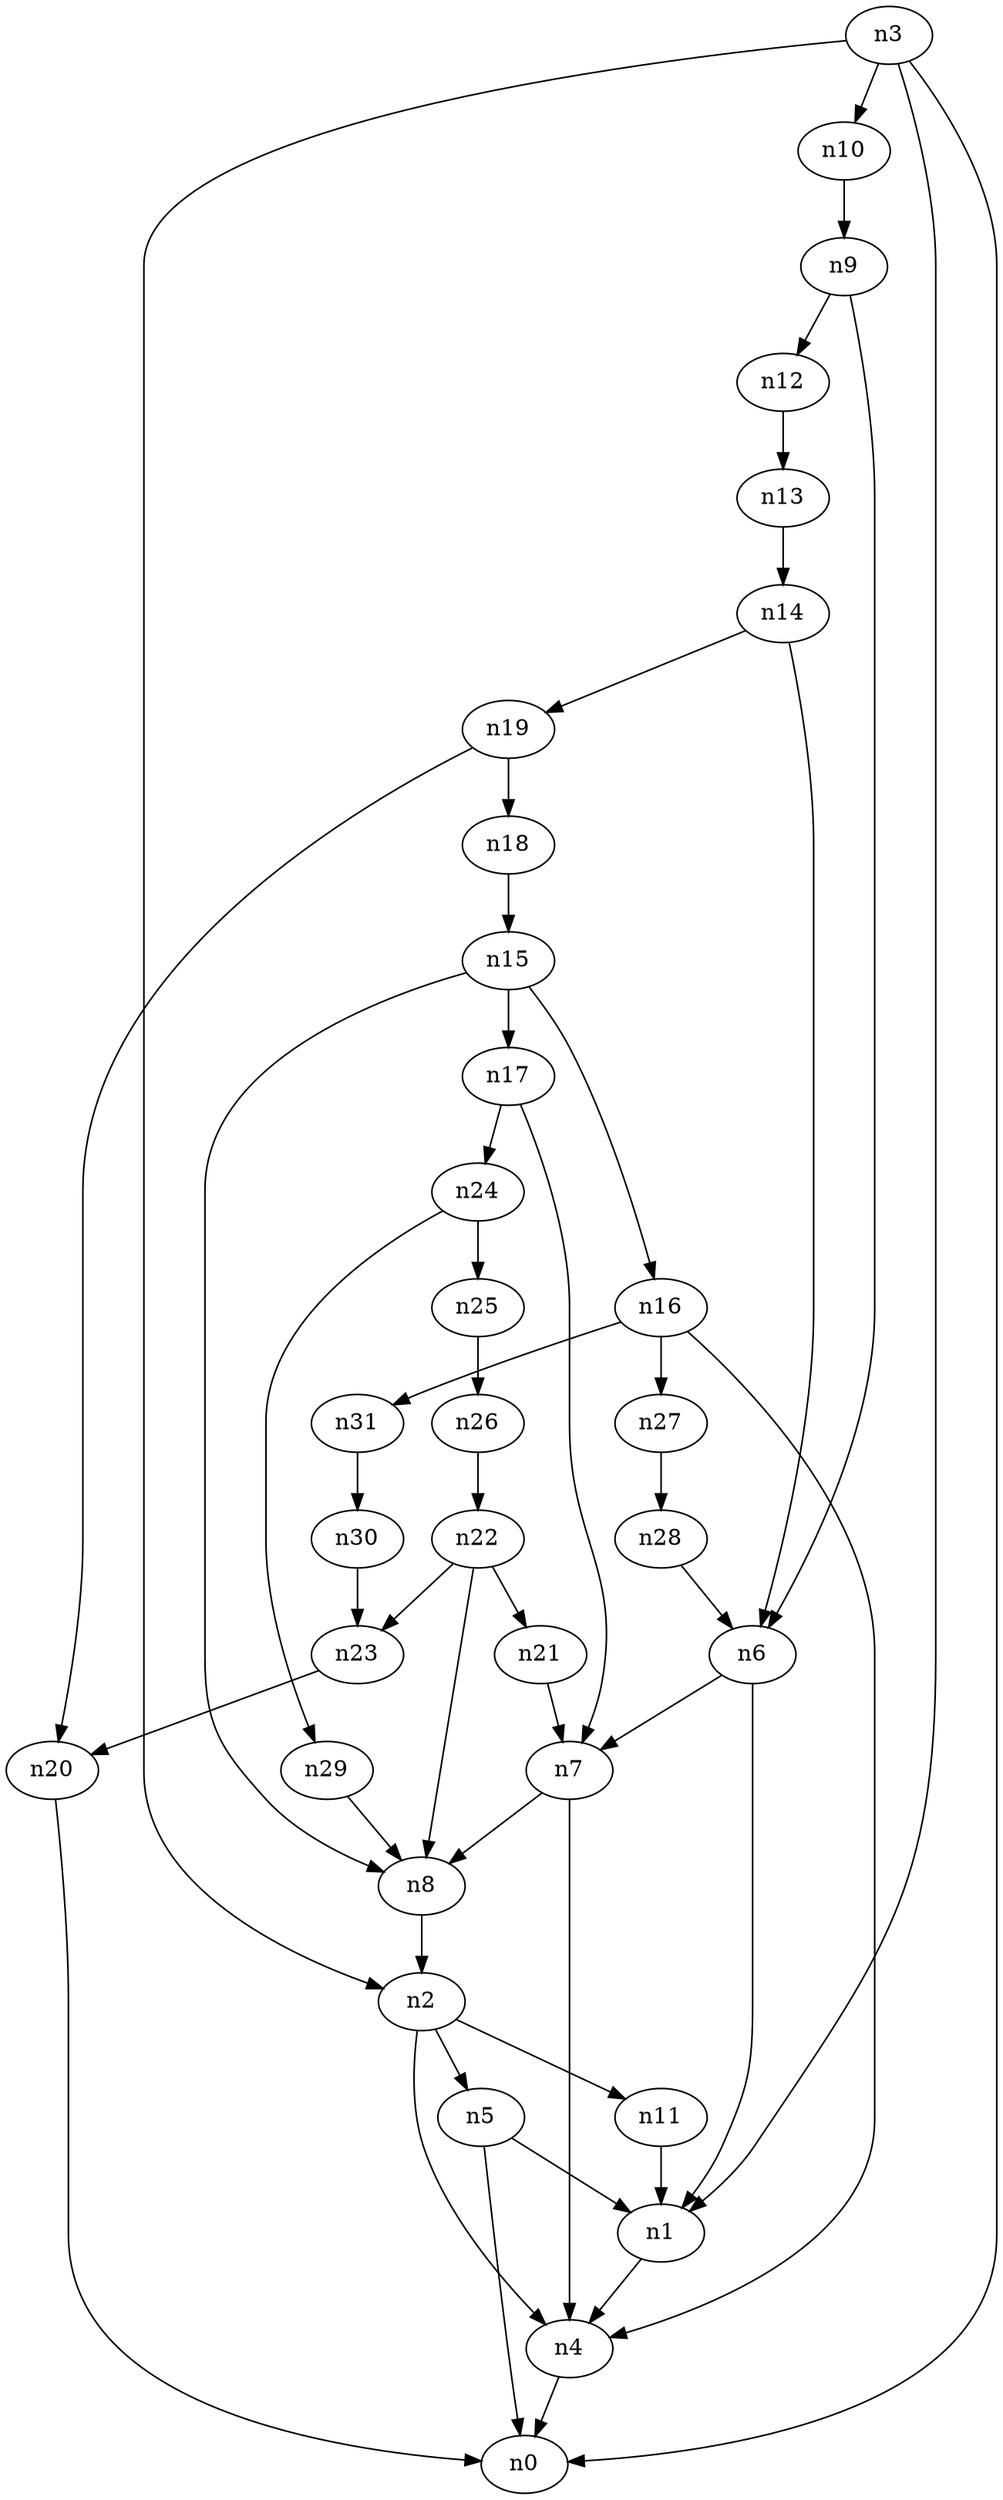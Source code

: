 digraph G {
	n1 -> n4	 [_graphml_id=e4];
	n2 -> n4	 [_graphml_id=e7];
	n2 -> n5	 [_graphml_id=e8];
	n2 -> n11	 [_graphml_id=e16];
	n3 -> n0	 [_graphml_id=e0];
	n3 -> n1	 [_graphml_id=e3];
	n3 -> n2	 [_graphml_id=e6];
	n3 -> n10	 [_graphml_id=e15];
	n4 -> n0	 [_graphml_id=e1];
	n5 -> n0	 [_graphml_id=e2];
	n5 -> n1	 [_graphml_id=e5];
	n6 -> n1	 [_graphml_id=e9];
	n6 -> n7	 [_graphml_id=e10];
	n7 -> n4	 [_graphml_id=e27];
	n7 -> n8	 [_graphml_id=e11];
	n8 -> n2	 [_graphml_id=e12];
	n9 -> n6	 [_graphml_id=e13];
	n9 -> n12	 [_graphml_id=e18];
	n10 -> n9	 [_graphml_id=e14];
	n11 -> n1	 [_graphml_id=e17];
	n12 -> n13	 [_graphml_id=e19];
	n13 -> n14	 [_graphml_id=e20];
	n14 -> n6	 [_graphml_id=e21];
	n14 -> n19	 [_graphml_id=e46];
	n15 -> n8	 [_graphml_id=e22];
	n15 -> n16	 [_graphml_id=e23];
	n15 -> n17	 [_graphml_id=e26];
	n16 -> n4	 [_graphml_id=e24];
	n16 -> n27	 [_graphml_id=e41];
	n16 -> n31	 [_graphml_id=e49];
	n17 -> n7	 [_graphml_id=e25];
	n17 -> n24	 [_graphml_id=e37];
	n18 -> n15	 [_graphml_id=e28];
	n19 -> n18	 [_graphml_id=e29];
	n19 -> n20	 [_graphml_id=e30];
	n20 -> n0	 [_graphml_id=e31];
	n21 -> n7	 [_graphml_id=e32];
	n22 -> n8	 [_graphml_id=e34];
	n22 -> n21	 [_graphml_id=e33];
	n22 -> n23	 [_graphml_id=e36];
	n23 -> n20	 [_graphml_id=e35];
	n24 -> n25	 [_graphml_id=e38];
	n24 -> n29	 [_graphml_id=e45];
	n25 -> n26	 [_graphml_id=e39];
	n26 -> n22	 [_graphml_id=e40];
	n27 -> n28	 [_graphml_id=e42];
	n28 -> n6	 [_graphml_id=e43];
	n29 -> n8	 [_graphml_id=e44];
	n30 -> n23	 [_graphml_id=e47];
	n31 -> n30	 [_graphml_id=e48];
}
